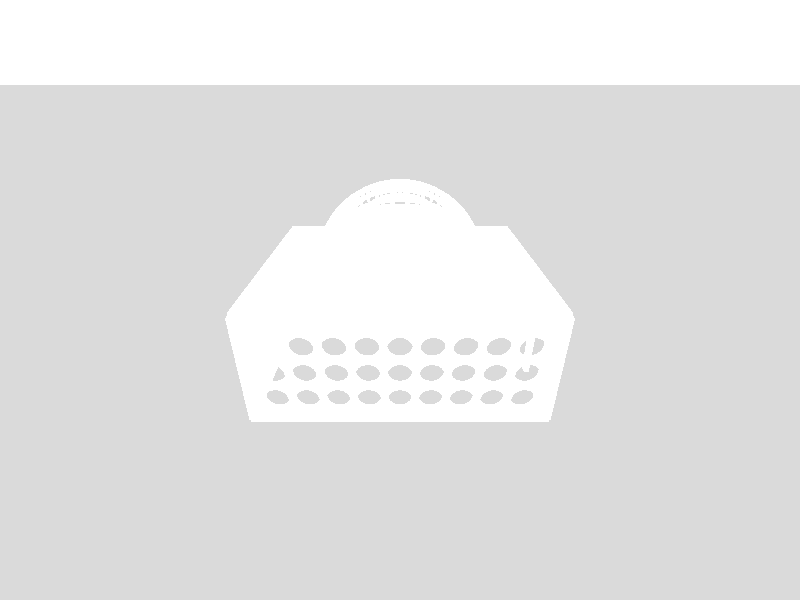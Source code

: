 #include "colors.inc"
//#include "TreeMesh.pov"
#include "rad_def.inc"

background {color White}

 global_settings {
    radiosity {
      pretrace_start 0.04
      pretrace_end   0.01
      count 400

      nearest_count 10
      error_bound 0.5
      recursion_limit 3

      low_error_factor 0.5
      gray_threshold 0.0
      minimum_reuse 0.015
      brightness 0.3

      adc_bailout 0.01/2
    }
  }

//#declare posX = function(u) { 15 * cos(u*2*pi) }
//#declare posY = function(u) { 15 * sin(u*2*pi) }
//#declare posZ = function(u) { 15 * cos(u*pi) }

#declare pos = function {
  spline {
    natural_spline
    -0.1 <1,10,10>
    0.0 <0,10,10>
    0.2 <-10,10,7>
    0.4 <-10,0,4>
    0.9 <-4,-4,2>
    1.0 <-4,-2,2>
    1.1 <-4,-2,2>
  }
}

camera {
  //location <-14,-20,20>
  //location <-4,-2,2>
  location pos(clock)
  sky <0,0,1>
  right -x * image_width/image_height
  look_at <0,-3,3>
  angle 90
}

#declare Finish = finish { ambient 0 diffuse 0.75 }

/*
sphere_sweep {
  b_spline
  11
  #for (i,0,1,0.1)
    pos(i) 0.05
  #end
  texture {
    pigment {color rgb <0,0,0.7> }
    finish { ambient 0 diffuse 0.9 phong 0.5}
  }
}
*/

light_source { <150 * cos(clock*pi),0,150 * sin(clock*pi)> color White
  rotate <-45,0,0>
}

plane { z 0
  texture {
    pigment {color rgb <.7,.7,.7> }
    finish { Finish }
  }
}

#declare Arch =
union {
  box { <-1.1,-0.2,0> <1.1,0.2,3> }
  cylinder { <0,-0.2,3> <0,0.2,3> 0.75}
}

difference {
  box { <-5,-0.1,0>, <5,0.1,4> }
  #for (i, -4, 4, 1)
    #for (j, 1, 3, 1)
      sphere { <i,0,j> 0.4}
    #end
  #end
  texture {
    pigment {color White}
    finish { Finish }
  }
}

difference {
  box { <-4, -0.1,0> <4,0.1,4> }
  #for (i,-2.5,2.5,2.5)
  object {
    Arch
    translate <i,0,0>
  }
  #end
  texture {
    pigment {color White}
    finish { Finish }
  }
  rotate <0,0,90>
  translate <-5,-4,0>
}

box { <-5,-0.1,0> <5,0.1,4>
  texture {
    pigment {color White}
    finish { Finish }
  }
  translate <0,-8,0>
}

box { <-4,-0.1,0> <4,0.1,4>
  texture {
    pigment {color White}
    finish { Finish }
  }
  rotate <0,0,90>
  translate <5,-4,0>
}

difference {
  box { <-5,-4,0> <5,4,0.2>
    translate <0,-4,4>
  }
  sphere { <0,-4,4> 3 }
  texture {
    pigment {color White}
    finish { Finish }
  }
}

difference {
  sphere { <0,0,0> 3.1 }
  sphere { <0,0,0> 3 }
  box { <-3.5,-3.5,-3.5> <3.5,3.5,0> }
  intersection {
    sphere { <0,0,3> 3 }
    union {
      #for (i,-6,6,1)
        #for (j -6,6,1)
          box { <-0.2,-0.2,-4> <0.2,0.2,4>
            translate <i/2.0,j/2.0,0>
          }
        #end
      #end
    }
  }
  texture {
    pigment {color White}
    finish { Finish }
  }
  translate <0,-4,4>
}

